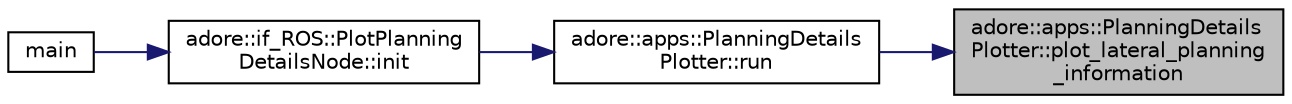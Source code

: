 digraph "adore::apps::PlanningDetailsPlotter::plot_lateral_planning_information"
{
 // LATEX_PDF_SIZE
  edge [fontname="Helvetica",fontsize="10",labelfontname="Helvetica",labelfontsize="10"];
  node [fontname="Helvetica",fontsize="10",shape=record];
  rankdir="RL";
  Node1 [label="adore::apps::PlanningDetails\lPlotter::plot_lateral_planning\l_information",height=0.2,width=0.4,color="black", fillcolor="grey75", style="filled", fontcolor="black",tooltip=" "];
  Node1 -> Node2 [dir="back",color="midnightblue",fontsize="10",style="solid",fontname="Helvetica"];
  Node2 [label="adore::apps::PlanningDetails\lPlotter::run",height=0.2,width=0.4,color="black", fillcolor="white", style="filled",URL="$classadore_1_1apps_1_1PlanningDetailsPlotter.html#a1f306cc684b4b6ba77653e131c9664a6",tooltip=" "];
  Node2 -> Node3 [dir="back",color="midnightblue",fontsize="10",style="solid",fontname="Helvetica"];
  Node3 [label="adore::if_ROS::PlotPlanning\lDetailsNode::init",height=0.2,width=0.4,color="black", fillcolor="white", style="filled",URL="$classadore_1_1if__ROS_1_1PlotPlanningDetailsNode.html#a8a1db79dbf2fea19a352d85df90e20ca",tooltip=" "];
  Node3 -> Node4 [dir="back",color="midnightblue",fontsize="10",style="solid",fontname="Helvetica"];
  Node4 [label="main",height=0.2,width=0.4,color="black", fillcolor="white", style="filled",URL="$plot__planning__details__node_8cpp.html#a3c04138a5bfe5d72780bb7e82a18e627",tooltip=" "];
}
